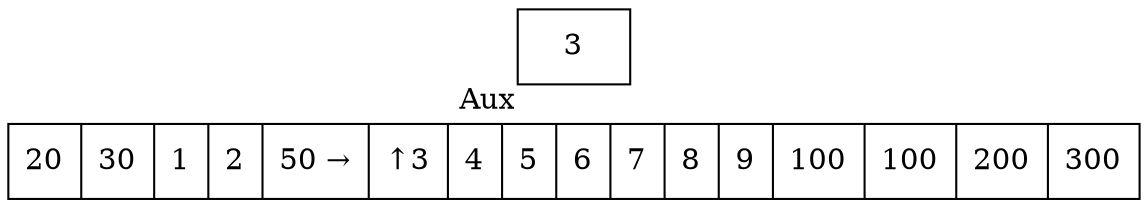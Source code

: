 digraph G{ node [shape = record ];
 rankdir=LR;X[label="{ 20|30|1|2|50|3|4|5|6|7|8|9|100|100|200|300}"]X[label="{ 20|30|1|2|50 → | ↑ 3|4|5|6|7|8|9|100|100|200|300}"]
2[label="{3}"xlabel="Aux"]
}
